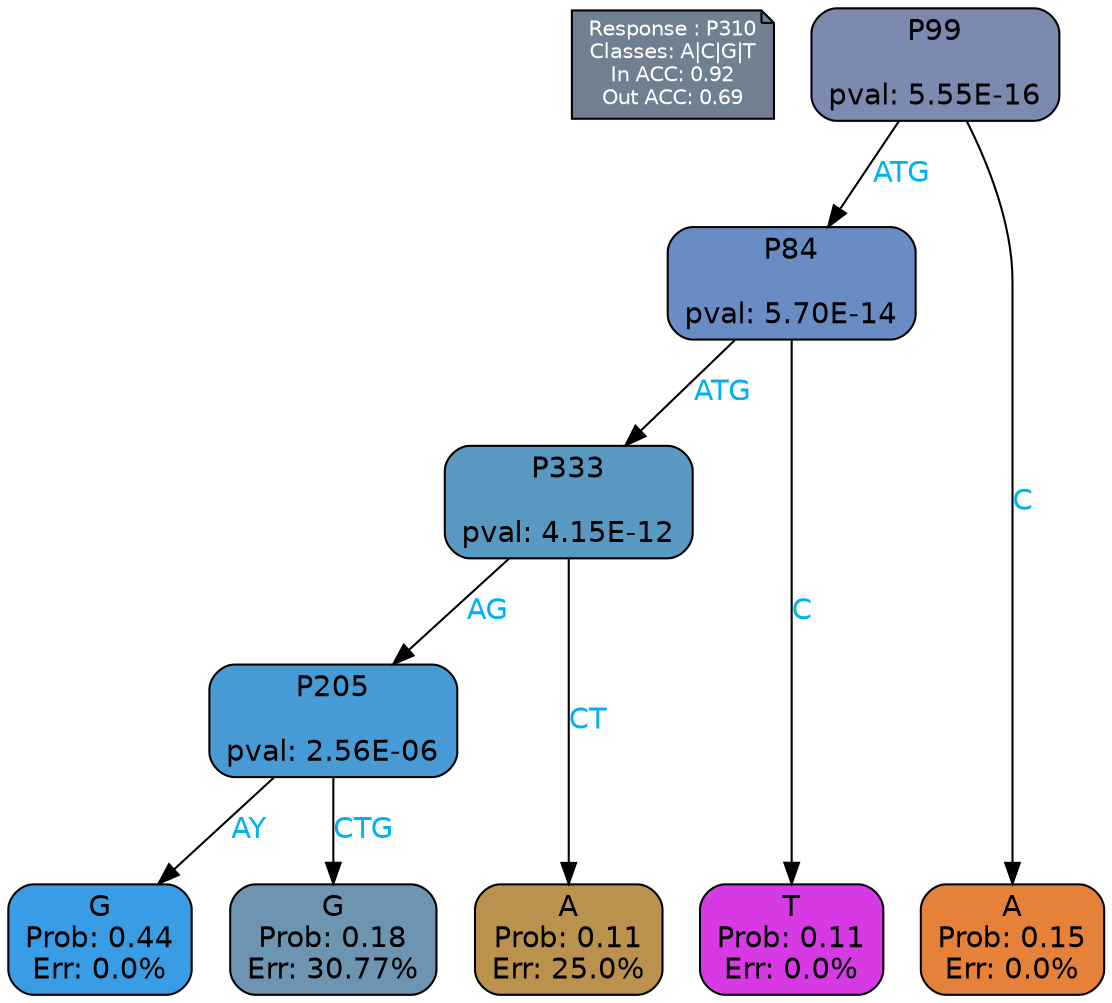 digraph Tree {
node [shape=box, style="filled, rounded", color="black", fontname=helvetica] ;
graph [ranksep=equally, splines=polylines, bgcolor=transparent, dpi=600] ;
edge [fontname=helvetica] ;
LEGEND [label="Response : P310
Classes: A|C|G|T
In ACC: 0.92
Out ACC: 0.69
",shape=note,align=left,style=filled,fillcolor="slategray",fontcolor="white",fontsize=10];1 [label="P99

pval: 5.55E-16", fillcolor="#7c8ab0"] ;
2 [label="P84

pval: 5.70E-14", fillcolor="#6a8cc5"] ;
3 [label="P333

pval: 4.15E-12", fillcolor="#5999c1"] ;
4 [label="P205

pval: 2.56E-06", fillcolor="#489ad5"] ;
5 [label="G
Prob: 0.44
Err: 0.0%", fillcolor="#399de5"] ;
6 [label="G
Prob: 0.18
Err: 30.77%", fillcolor="#6d94b0"] ;
7 [label="A
Prob: 0.11
Err: 25.0%", fillcolor="#bb914e"] ;
8 [label="T
Prob: 0.11
Err: 0.0%", fillcolor="#d739e5"] ;
9 [label="A
Prob: 0.15
Err: 0.0%", fillcolor="#e58139"] ;
1 -> 9 [label="C",fontcolor=deepskyblue2] ;
1 -> 2 [label="ATG",fontcolor=deepskyblue2] ;
2 -> 8 [label="C",fontcolor=deepskyblue2] ;
2 -> 3 [label="ATG",fontcolor=deepskyblue2] ;
3 -> 4 [label="AG",fontcolor=deepskyblue2] ;
3 -> 7 [label="CT",fontcolor=deepskyblue2] ;
4 -> 5 [label="AY",fontcolor=deepskyblue2] ;
4 -> 6 [label="CTG",fontcolor=deepskyblue2] ;
{rank = same; 5;6;7;8;9;}{rank = same; LEGEND;1;}}